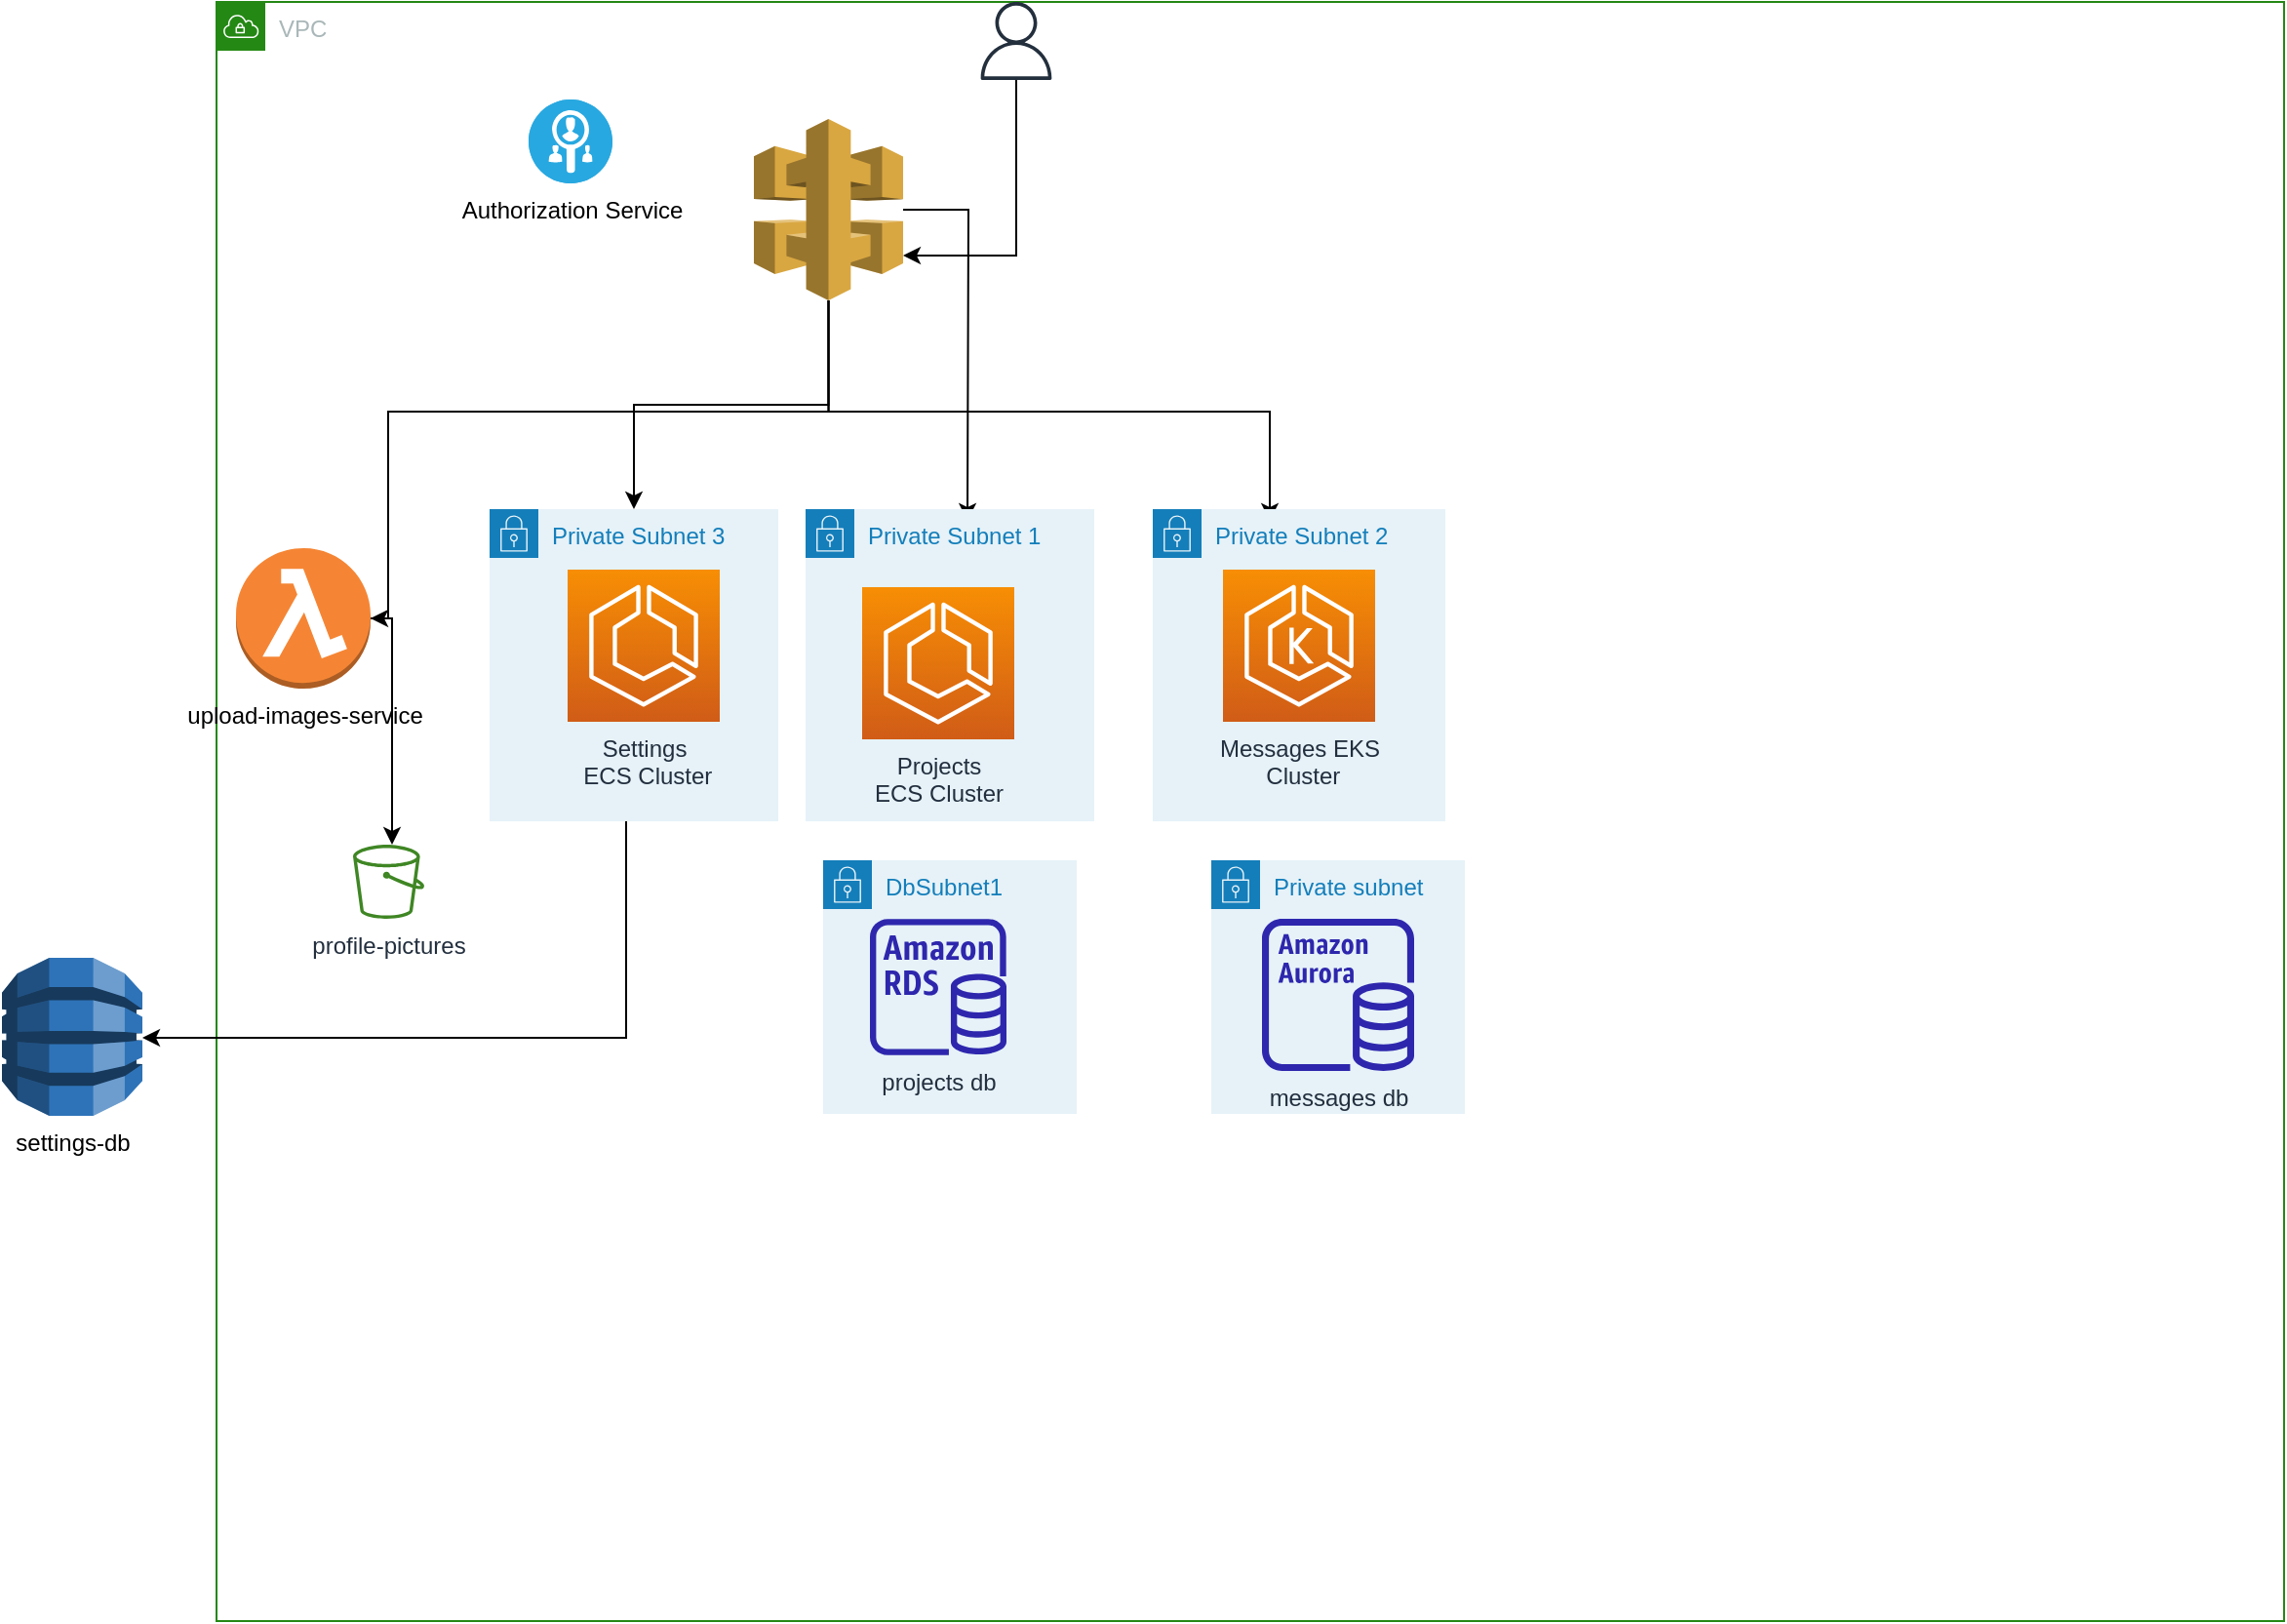 <mxfile version="20.0.1" type="github"><diagram id="fYcADGRSpnJ9BKwsWL2L" name="Page-1"><mxGraphModel dx="1796" dy="523" grid="1" gridSize="10" guides="1" tooltips="1" connect="1" arrows="1" fold="1" page="1" pageScale="1" pageWidth="850" pageHeight="1100" math="0" shadow="0"><root><mxCell id="0"/><mxCell id="1" parent="0"/><mxCell id="whkZVv4jui4XbJZlf2tO-2" value="VPC" style="points=[[0,0],[0.25,0],[0.5,0],[0.75,0],[1,0],[1,0.25],[1,0.5],[1,0.75],[1,1],[0.75,1],[0.5,1],[0.25,1],[0,1],[0,0.75],[0,0.5],[0,0.25]];outlineConnect=0;gradientColor=none;html=1;whiteSpace=wrap;fontSize=12;fontStyle=0;container=1;pointerEvents=0;collapsible=0;recursiveResize=0;shape=mxgraph.aws4.group;grIcon=mxgraph.aws4.group_vpc;strokeColor=#248814;fillColor=none;verticalAlign=top;align=left;spacingLeft=30;fontColor=#AAB7B8;dashed=0;" parent="1" vertex="1"><mxGeometry x="-270" y="60" width="1060" height="830" as="geometry"/></mxCell><mxCell id="whkZVv4jui4XbJZlf2tO-8" value="profile-pictures&lt;br&gt;" style="sketch=0;outlineConnect=0;fontColor=#232F3E;gradientColor=none;fillColor=#3F8624;strokeColor=none;dashed=0;verticalLabelPosition=bottom;verticalAlign=top;align=center;html=1;fontSize=12;fontStyle=0;aspect=fixed;pointerEvents=1;shape=mxgraph.aws4.bucket;" parent="whkZVv4jui4XbJZlf2tO-2" vertex="1"><mxGeometry x="70" y="432" width="36.54" height="38" as="geometry"/></mxCell><mxCell id="whkZVv4jui4XbJZlf2tO-10" style="edgeStyle=orthogonalEdgeStyle;rounded=0;orthogonalLoop=1;jettySize=auto;html=1;" parent="whkZVv4jui4XbJZlf2tO-2" source="whkZVv4jui4XbJZlf2tO-9" target="whkZVv4jui4XbJZlf2tO-8" edge="1"><mxGeometry relative="1" as="geometry"><Array as="points"><mxPoint x="90" y="410"/><mxPoint x="90" y="410"/></Array></mxGeometry></mxCell><mxCell id="whkZVv4jui4XbJZlf2tO-9" value="upload-images-service&lt;br&gt;" style="outlineConnect=0;dashed=0;verticalLabelPosition=bottom;verticalAlign=top;align=center;html=1;shape=mxgraph.aws3.lambda_function;fillColor=#F58534;gradientColor=none;" parent="whkZVv4jui4XbJZlf2tO-2" vertex="1"><mxGeometry x="10.0" y="280" width="69" height="72" as="geometry"/></mxCell><mxCell id="whkZVv4jui4XbJZlf2tO-14" style="edgeStyle=orthogonalEdgeStyle;rounded=0;orthogonalLoop=1;jettySize=auto;html=1;" parent="whkZVv4jui4XbJZlf2tO-2" source="whkZVv4jui4XbJZlf2tO-11" target="whkZVv4jui4XbJZlf2tO-12" edge="1"><mxGeometry relative="1" as="geometry"><Array as="points"><mxPoint x="410" y="130"/></Array></mxGeometry></mxCell><mxCell id="whkZVv4jui4XbJZlf2tO-11" value="" style="sketch=0;outlineConnect=0;fontColor=#232F3E;gradientColor=none;fillColor=#232F3D;strokeColor=none;dashed=0;verticalLabelPosition=bottom;verticalAlign=top;align=center;html=1;fontSize=12;fontStyle=0;aspect=fixed;pointerEvents=1;shape=mxgraph.aws4.user;" parent="whkZVv4jui4XbJZlf2tO-2" vertex="1"><mxGeometry x="390" width="40" height="40" as="geometry"/></mxCell><mxCell id="whkZVv4jui4XbJZlf2tO-15" style="edgeStyle=orthogonalEdgeStyle;rounded=0;orthogonalLoop=1;jettySize=auto;html=1;exitX=0.5;exitY=1;exitDx=0;exitDy=0;exitPerimeter=0;" parent="whkZVv4jui4XbJZlf2tO-2" source="whkZVv4jui4XbJZlf2tO-12" target="whkZVv4jui4XbJZlf2tO-9" edge="1"><mxGeometry relative="1" as="geometry"><Array as="points"><mxPoint x="314" y="210"/><mxPoint x="88" y="210"/></Array></mxGeometry></mxCell><mxCell id="yTbpTLJaxDxdCsMRn8U_-4" style="edgeStyle=orthogonalEdgeStyle;rounded=0;orthogonalLoop=1;jettySize=auto;html=1;" edge="1" parent="whkZVv4jui4XbJZlf2tO-2" source="whkZVv4jui4XbJZlf2tO-12"><mxGeometry relative="1" as="geometry"><mxPoint x="385" y="266" as="targetPoint"/></mxGeometry></mxCell><mxCell id="yTbpTLJaxDxdCsMRn8U_-9" style="edgeStyle=orthogonalEdgeStyle;rounded=0;orthogonalLoop=1;jettySize=auto;html=1;" edge="1" parent="whkZVv4jui4XbJZlf2tO-2" source="whkZVv4jui4XbJZlf2tO-12"><mxGeometry relative="1" as="geometry"><mxPoint x="540" y="266" as="targetPoint"/><Array as="points"><mxPoint x="314" y="210"/><mxPoint x="540" y="210"/></Array></mxGeometry></mxCell><mxCell id="yTbpTLJaxDxdCsMRn8U_-25" style="edgeStyle=orthogonalEdgeStyle;rounded=0;orthogonalLoop=1;jettySize=auto;html=1;" edge="1" parent="whkZVv4jui4XbJZlf2tO-2" source="whkZVv4jui4XbJZlf2tO-12" target="yTbpTLJaxDxdCsMRn8U_-20"><mxGeometry relative="1" as="geometry"/></mxCell><mxCell id="whkZVv4jui4XbJZlf2tO-12" value="" style="outlineConnect=0;dashed=0;verticalLabelPosition=bottom;verticalAlign=top;align=center;html=1;shape=mxgraph.aws3.api_gateway;fillColor=#D9A741;gradientColor=none;" parent="whkZVv4jui4XbJZlf2tO-2" vertex="1"><mxGeometry x="275.5" y="60" width="76.5" height="93" as="geometry"/></mxCell><mxCell id="whkZVv4jui4XbJZlf2tO-16" value="Authorization Service&lt;br&gt;" style="fillColor=#28A8E0;verticalLabelPosition=bottom;sketch=0;html=1;strokeColor=#ffffff;verticalAlign=top;align=center;points=[[0.145,0.145,0],[0.5,0,0],[0.855,0.145,0],[1,0.5,0],[0.855,0.855,0],[0.5,1,0],[0.145,0.855,0],[0,0.5,0]];pointerEvents=1;shape=mxgraph.cisco_safe.compositeIcon;bgIcon=ellipse;resIcon=mxgraph.cisco_safe.capability.identity_authorization_alt;" parent="whkZVv4jui4XbJZlf2tO-2" vertex="1"><mxGeometry x="160" y="50" width="43" height="43" as="geometry"/></mxCell><mxCell id="yTbpTLJaxDxdCsMRn8U_-15" value="DbSubnet1&lt;br&gt;" style="points=[[0,0],[0.25,0],[0.5,0],[0.75,0],[1,0],[1,0.25],[1,0.5],[1,0.75],[1,1],[0.75,1],[0.5,1],[0.25,1],[0,1],[0,0.75],[0,0.5],[0,0.25]];outlineConnect=0;gradientColor=none;html=1;whiteSpace=wrap;fontSize=12;fontStyle=0;container=1;pointerEvents=0;collapsible=0;recursiveResize=0;shape=mxgraph.aws4.group;grIcon=mxgraph.aws4.group_security_group;grStroke=0;strokeColor=#147EBA;fillColor=#E6F2F8;verticalAlign=top;align=left;spacingLeft=30;fontColor=#147EBA;dashed=0;" vertex="1" parent="whkZVv4jui4XbJZlf2tO-2"><mxGeometry x="311" y="440" width="130" height="130" as="geometry"/></mxCell><mxCell id="yTbpTLJaxDxdCsMRn8U_-2" value="projects db&lt;br&gt;" style="sketch=0;outlineConnect=0;fontColor=#232F3E;gradientColor=none;fillColor=#2E27AD;strokeColor=none;dashed=0;verticalLabelPosition=bottom;verticalAlign=top;align=center;html=1;fontSize=12;fontStyle=0;aspect=fixed;pointerEvents=1;shape=mxgraph.aws4.rds_instance;" vertex="1" parent="yTbpTLJaxDxdCsMRn8U_-15"><mxGeometry x="24" y="30" width="70" height="70" as="geometry"/></mxCell><mxCell id="yTbpTLJaxDxdCsMRn8U_-13" value="Private Subnet 1" style="points=[[0,0],[0.25,0],[0.5,0],[0.75,0],[1,0],[1,0.25],[1,0.5],[1,0.75],[1,1],[0.75,1],[0.5,1],[0.25,1],[0,1],[0,0.75],[0,0.5],[0,0.25]];outlineConnect=0;gradientColor=none;html=1;whiteSpace=wrap;fontSize=12;fontStyle=0;container=1;pointerEvents=0;collapsible=0;recursiveResize=0;shape=mxgraph.aws4.group;grIcon=mxgraph.aws4.group_security_group;grStroke=0;strokeColor=#147EBA;fillColor=#E6F2F8;verticalAlign=top;align=left;spacingLeft=30;fontColor=#147EBA;dashed=0;" vertex="1" parent="whkZVv4jui4XbJZlf2tO-2"><mxGeometry x="302" y="260" width="148" height="160" as="geometry"/></mxCell><mxCell id="yTbpTLJaxDxdCsMRn8U_-12" value="Projects&lt;br&gt;ECS Cluster&lt;br&gt;" style="sketch=0;points=[[0,0,0],[0.25,0,0],[0.5,0,0],[0.75,0,0],[1,0,0],[0,1,0],[0.25,1,0],[0.5,1,0],[0.75,1,0],[1,1,0],[0,0.25,0],[0,0.5,0],[0,0.75,0],[1,0.25,0],[1,0.5,0],[1,0.75,0]];outlineConnect=0;fontColor=#232F3E;gradientColor=#F78E04;gradientDirection=north;fillColor=#D05C17;strokeColor=#ffffff;dashed=0;verticalLabelPosition=bottom;verticalAlign=top;align=center;html=1;fontSize=12;fontStyle=0;aspect=fixed;shape=mxgraph.aws4.resourceIcon;resIcon=mxgraph.aws4.ecs;" vertex="1" parent="yTbpTLJaxDxdCsMRn8U_-13"><mxGeometry x="29" y="40" width="78" height="78" as="geometry"/></mxCell><mxCell id="yTbpTLJaxDxdCsMRn8U_-14" value="Private Subnet 2&lt;br&gt;" style="points=[[0,0],[0.25,0],[0.5,0],[0.75,0],[1,0],[1,0.25],[1,0.5],[1,0.75],[1,1],[0.75,1],[0.5,1],[0.25,1],[0,1],[0,0.75],[0,0.5],[0,0.25]];outlineConnect=0;gradientColor=none;html=1;whiteSpace=wrap;fontSize=12;fontStyle=0;container=1;pointerEvents=0;collapsible=0;recursiveResize=0;shape=mxgraph.aws4.group;grIcon=mxgraph.aws4.group_security_group;grStroke=0;strokeColor=#147EBA;fillColor=#E6F2F8;verticalAlign=top;align=left;spacingLeft=30;fontColor=#147EBA;dashed=0;" vertex="1" parent="whkZVv4jui4XbJZlf2tO-2"><mxGeometry x="480" y="260" width="150" height="160" as="geometry"/></mxCell><mxCell id="yTbpTLJaxDxdCsMRn8U_-10" value="Messages EKS&lt;br&gt;&amp;nbsp;Cluster" style="sketch=0;points=[[0,0,0],[0.25,0,0],[0.5,0,0],[0.75,0,0],[1,0,0],[0,1,0],[0.25,1,0],[0.5,1,0],[0.75,1,0],[1,1,0],[0,0.25,0],[0,0.5,0],[0,0.75,0],[1,0.25,0],[1,0.5,0],[1,0.75,0]];outlineConnect=0;fontColor=#232F3E;gradientColor=#F78E04;gradientDirection=north;fillColor=#D05C17;strokeColor=#ffffff;dashed=0;verticalLabelPosition=bottom;verticalAlign=top;align=center;html=1;fontSize=12;fontStyle=0;aspect=fixed;shape=mxgraph.aws4.resourceIcon;resIcon=mxgraph.aws4.eks;" vertex="1" parent="yTbpTLJaxDxdCsMRn8U_-14"><mxGeometry x="36" y="31" width="78" height="78" as="geometry"/></mxCell><mxCell id="yTbpTLJaxDxdCsMRn8U_-16" value="Private subnet" style="points=[[0,0],[0.25,0],[0.5,0],[0.75,0],[1,0],[1,0.25],[1,0.5],[1,0.75],[1,1],[0.75,1],[0.5,1],[0.25,1],[0,1],[0,0.75],[0,0.5],[0,0.25]];outlineConnect=0;gradientColor=none;html=1;whiteSpace=wrap;fontSize=12;fontStyle=0;container=1;pointerEvents=0;collapsible=0;recursiveResize=0;shape=mxgraph.aws4.group;grIcon=mxgraph.aws4.group_security_group;grStroke=0;strokeColor=#147EBA;fillColor=#E6F2F8;verticalAlign=top;align=left;spacingLeft=30;fontColor=#147EBA;dashed=0;" vertex="1" parent="whkZVv4jui4XbJZlf2tO-2"><mxGeometry x="510" y="440" width="130" height="130" as="geometry"/></mxCell><mxCell id="yTbpTLJaxDxdCsMRn8U_-7" value="messages db&lt;br&gt;" style="sketch=0;outlineConnect=0;fontColor=#232F3E;gradientColor=none;fillColor=#2E27AD;strokeColor=none;dashed=0;verticalLabelPosition=bottom;verticalAlign=top;align=center;html=1;fontSize=12;fontStyle=0;aspect=fixed;pointerEvents=1;shape=mxgraph.aws4.aurora_instance;" vertex="1" parent="yTbpTLJaxDxdCsMRn8U_-16"><mxGeometry x="26" y="30" width="78" height="78" as="geometry"/></mxCell><mxCell id="yTbpTLJaxDxdCsMRn8U_-20" value="Private Subnet 3&lt;br&gt;" style="points=[[0,0],[0.25,0],[0.5,0],[0.75,0],[1,0],[1,0.25],[1,0.5],[1,0.75],[1,1],[0.75,1],[0.5,1],[0.25,1],[0,1],[0,0.75],[0,0.5],[0,0.25]];outlineConnect=0;gradientColor=none;html=1;whiteSpace=wrap;fontSize=12;fontStyle=0;container=1;pointerEvents=0;collapsible=0;recursiveResize=0;shape=mxgraph.aws4.group;grIcon=mxgraph.aws4.group_security_group;grStroke=0;strokeColor=#147EBA;fillColor=#E6F2F8;verticalAlign=top;align=left;spacingLeft=30;fontColor=#147EBA;dashed=0;" vertex="1" parent="whkZVv4jui4XbJZlf2tO-2"><mxGeometry x="140" y="260" width="148" height="160" as="geometry"/></mxCell><mxCell id="yTbpTLJaxDxdCsMRn8U_-21" value="Settings&lt;br&gt;&amp;nbsp;ECS Cluster" style="sketch=0;points=[[0,0,0],[0.25,0,0],[0.5,0,0],[0.75,0,0],[1,0,0],[0,1,0],[0.25,1,0],[0.5,1,0],[0.75,1,0],[1,1,0],[0,0.25,0],[0,0.5,0],[0,0.75,0],[1,0.25,0],[1,0.5,0],[1,0.75,0]];outlineConnect=0;fontColor=#232F3E;gradientColor=#F78E04;gradientDirection=north;fillColor=#D05C17;strokeColor=#ffffff;dashed=0;verticalLabelPosition=bottom;verticalAlign=top;align=center;html=1;fontSize=12;fontStyle=0;aspect=fixed;shape=mxgraph.aws4.resourceIcon;resIcon=mxgraph.aws4.ecs;" vertex="1" parent="yTbpTLJaxDxdCsMRn8U_-20"><mxGeometry x="40" y="31" width="78" height="78" as="geometry"/></mxCell><mxCell id="yTbpTLJaxDxdCsMRn8U_-22" value="settings-db&lt;br&gt;" style="outlineConnect=0;dashed=0;verticalLabelPosition=bottom;verticalAlign=top;align=center;html=1;shape=mxgraph.aws3.dynamo_db;fillColor=#2E73B8;gradientColor=none;" vertex="1" parent="1"><mxGeometry x="-380" y="550" width="72" height="81" as="geometry"/></mxCell><mxCell id="yTbpTLJaxDxdCsMRn8U_-24" style="edgeStyle=orthogonalEdgeStyle;rounded=0;orthogonalLoop=1;jettySize=auto;html=1;" edge="1" parent="1" source="yTbpTLJaxDxdCsMRn8U_-20" target="yTbpTLJaxDxdCsMRn8U_-22"><mxGeometry relative="1" as="geometry"><Array as="points"><mxPoint x="-60" y="591"/></Array></mxGeometry></mxCell></root></mxGraphModel></diagram></mxfile>
